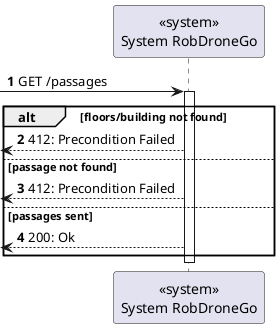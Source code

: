 @startuml
autonumber

participant "<<system>>\nSystem RobDroneGo" as sys

[-> sys : GET /passages

activate sys
    alt floors/building not found
        [<-- sys : 412: Precondition Failed
    else passage not found
        [<-- sys : 412: Precondition Failed
    else passages sent
        [<-- sys : 200: Ok
    end
deactivate sys

@enduml
